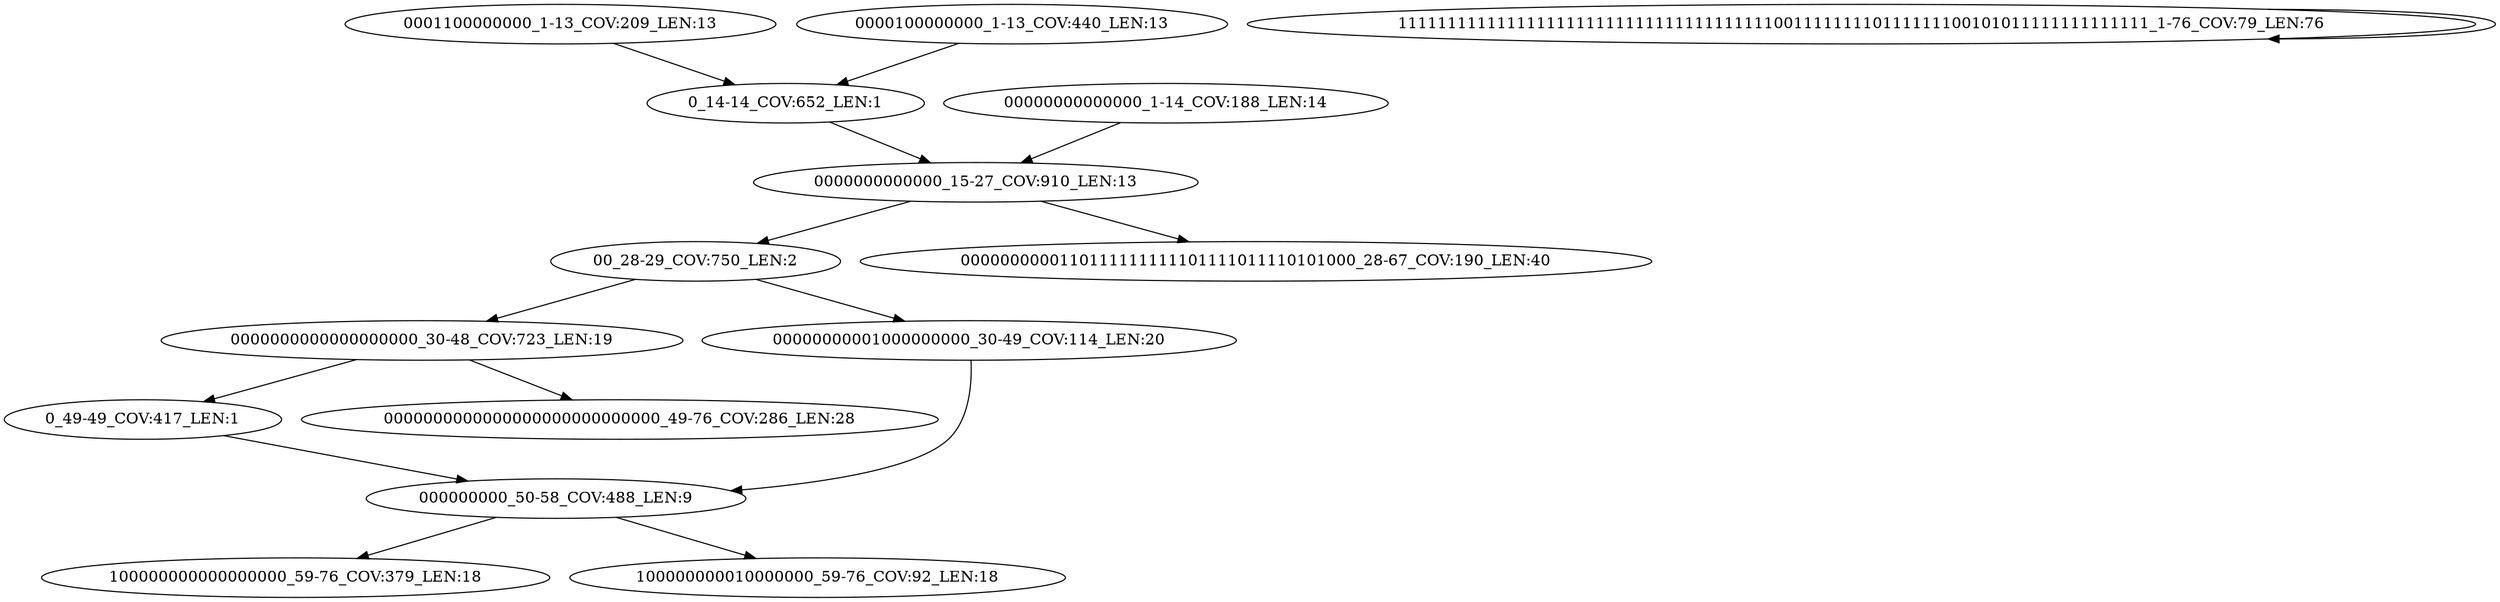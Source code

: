 digraph G {
    "0001100000000_1-13_COV:209_LEN:13" -> "0_14-14_COV:652_LEN:1";
    "0000000000000_15-27_COV:910_LEN:13" -> "00_28-29_COV:750_LEN:2";
    "0000000000000_15-27_COV:910_LEN:13" -> "0000000000110111111111101111011110101000_28-67_COV:190_LEN:40";
    "00000000000000_1-14_COV:188_LEN:14" -> "0000000000000_15-27_COV:910_LEN:13";
    "0_49-49_COV:417_LEN:1" -> "000000000_50-58_COV:488_LEN:9";
    "0000000000000000000_30-48_COV:723_LEN:19" -> "0000000000000000000000000000_49-76_COV:286_LEN:28";
    "0000000000000000000_30-48_COV:723_LEN:19" -> "0_49-49_COV:417_LEN:1";
    "000000000_50-58_COV:488_LEN:9" -> "100000000000000000_59-76_COV:379_LEN:18";
    "000000000_50-58_COV:488_LEN:9" -> "100000000010000000_59-76_COV:92_LEN:18";
    "0000100000000_1-13_COV:440_LEN:13" -> "0_14-14_COV:652_LEN:1";
    "00_28-29_COV:750_LEN:2" -> "00000000001000000000_30-49_COV:114_LEN:20";
    "00_28-29_COV:750_LEN:2" -> "0000000000000000000_30-48_COV:723_LEN:19";
    "0_14-14_COV:652_LEN:1" -> "0000000000000_15-27_COV:910_LEN:13";
    "1111111111111111111111111111111111111100111111110111111100101011111111111111_1-76_COV:79_LEN:76" -> "1111111111111111111111111111111111111100111111110111111100101011111111111111_1-76_COV:79_LEN:76";
    "00000000001000000000_30-49_COV:114_LEN:20" -> "000000000_50-58_COV:488_LEN:9";
}
